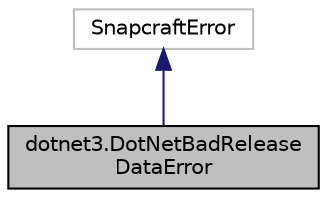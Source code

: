 digraph "dotnet3.DotNetBadReleaseDataError"
{
 // LATEX_PDF_SIZE
  edge [fontname="Helvetica",fontsize="10",labelfontname="Helvetica",labelfontsize="10"];
  node [fontname="Helvetica",fontsize="10",shape=record];
  Node1 [label="dotnet3.DotNetBadRelease\lDataError",height=0.2,width=0.4,color="black", fillcolor="grey75", style="filled", fontcolor="black",tooltip=" "];
  Node2 -> Node1 [dir="back",color="midnightblue",fontsize="10",style="solid",fontname="Helvetica"];
  Node2 [label="SnapcraftError",height=0.2,width=0.4,color="grey75", fillcolor="white", style="filled",tooltip=" "];
}

